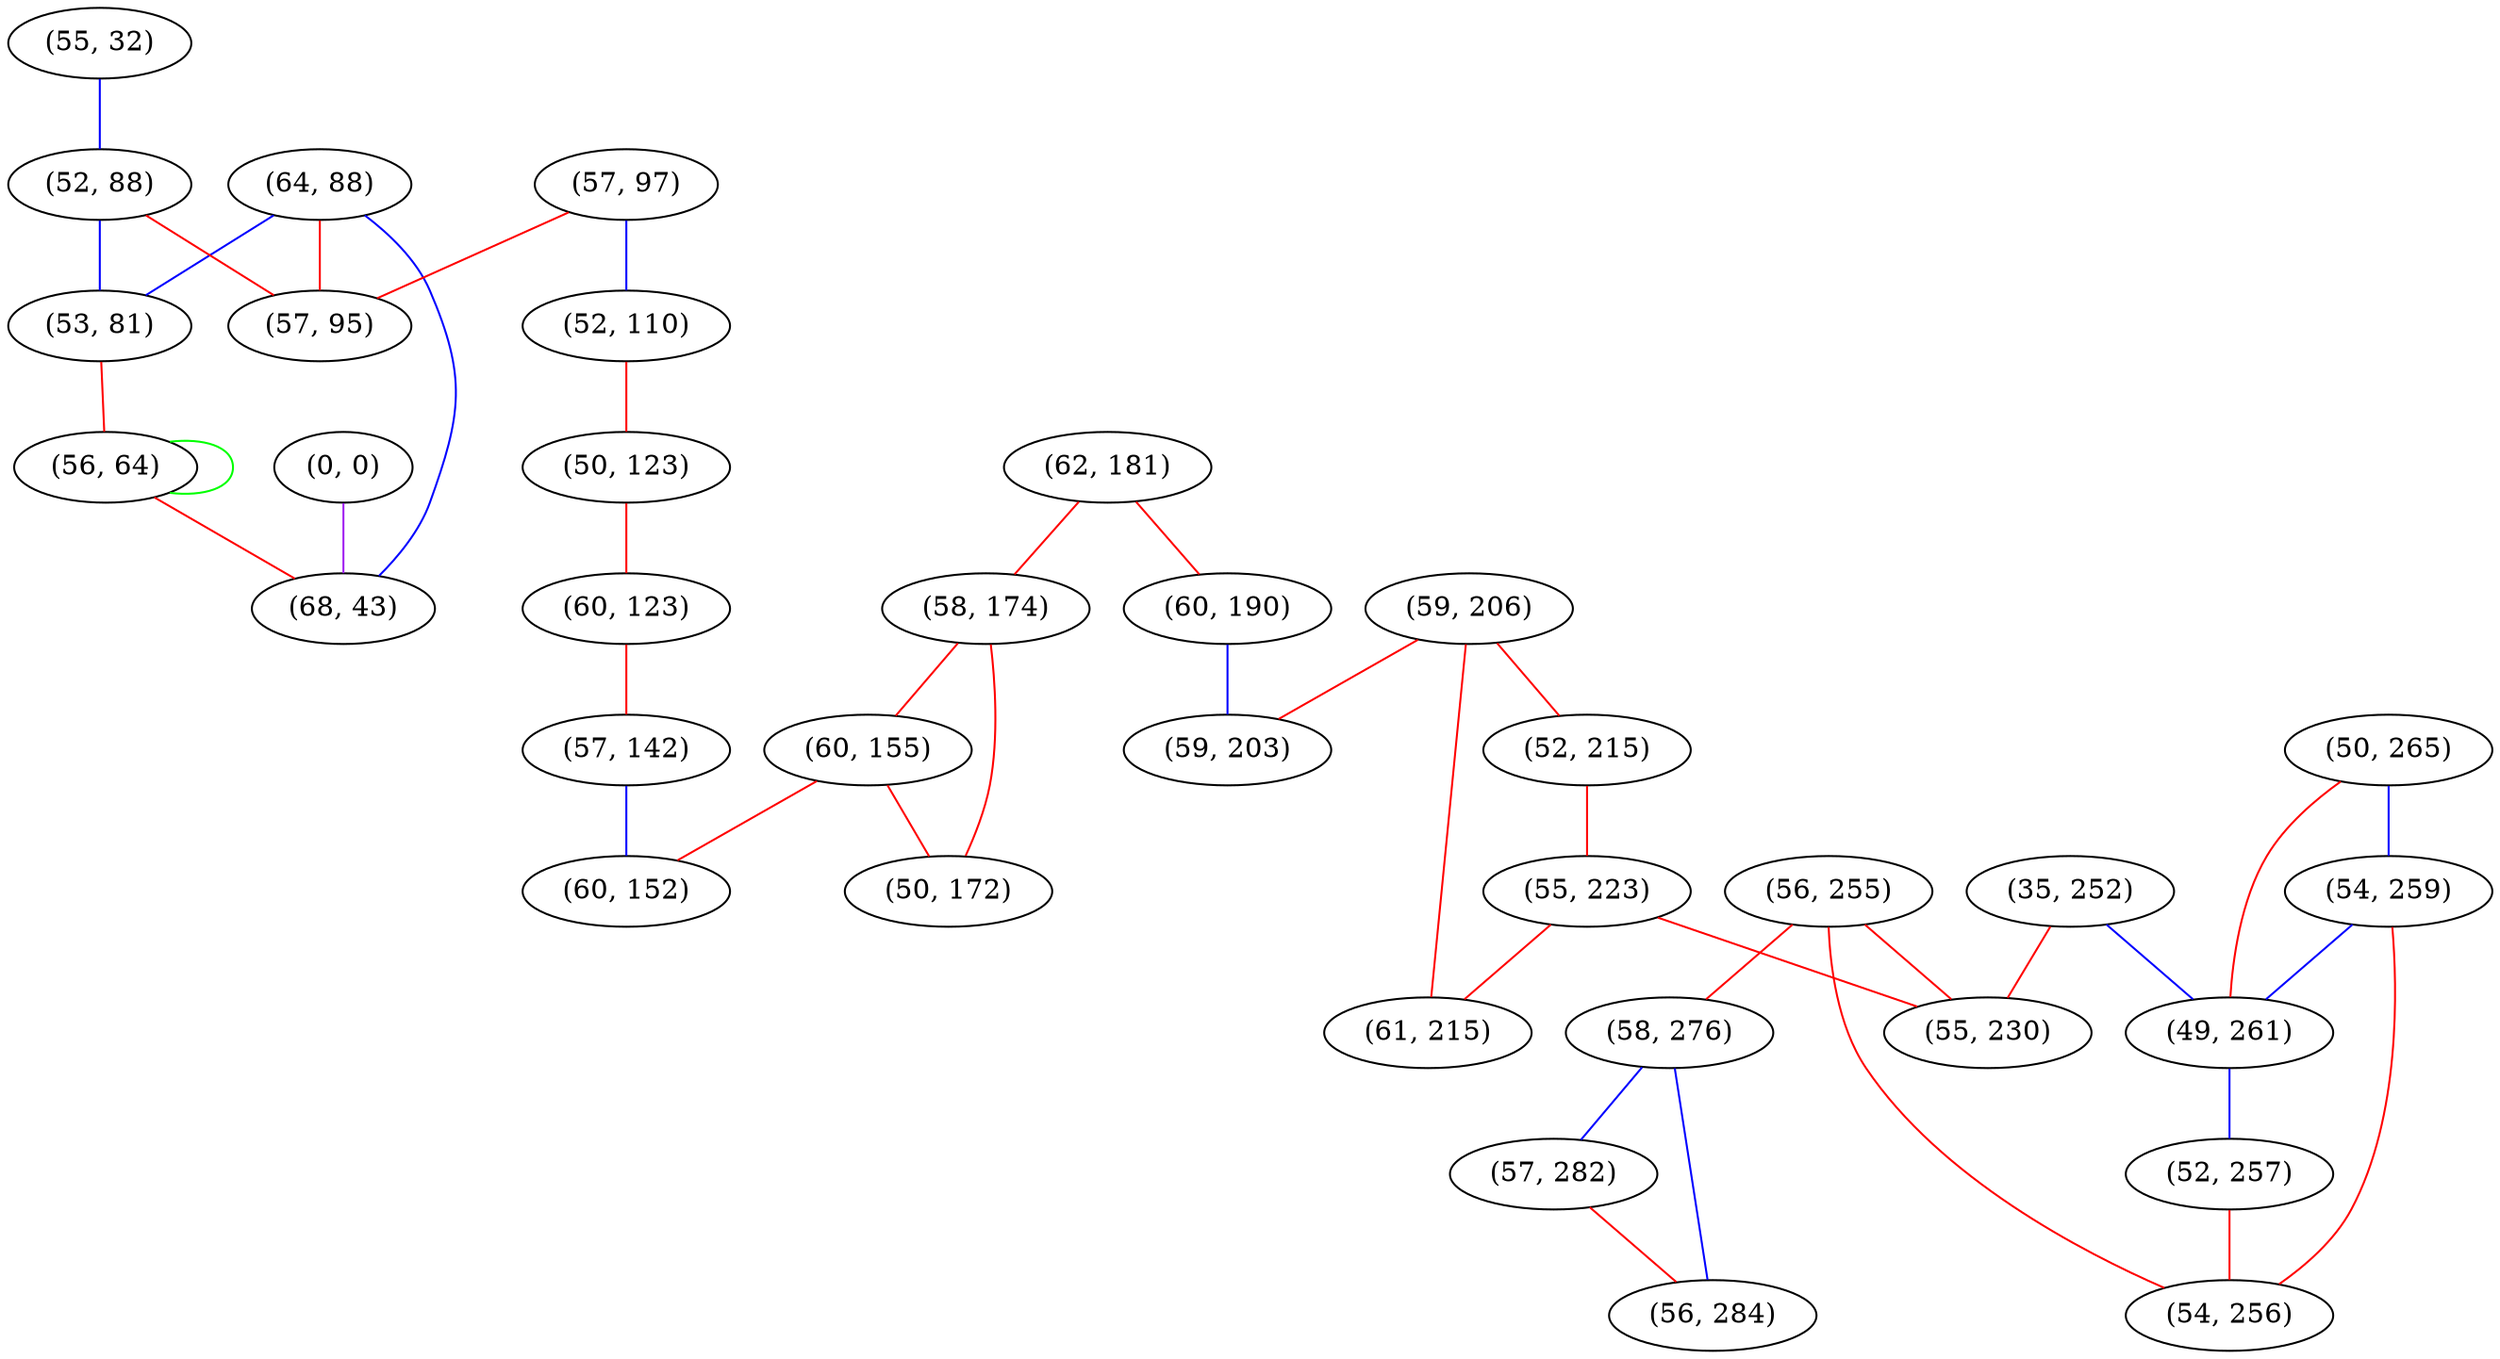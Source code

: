 graph "" {
"(64, 88)";
"(50, 265)";
"(59, 206)";
"(0, 0)";
"(35, 252)";
"(57, 97)";
"(52, 110)";
"(56, 255)";
"(62, 181)";
"(60, 190)";
"(50, 123)";
"(60, 123)";
"(55, 32)";
"(52, 215)";
"(58, 174)";
"(58, 276)";
"(52, 88)";
"(57, 282)";
"(60, 155)";
"(53, 81)";
"(55, 223)";
"(54, 259)";
"(49, 261)";
"(50, 172)";
"(57, 95)";
"(56, 284)";
"(52, 257)";
"(61, 215)";
"(57, 142)";
"(59, 203)";
"(55, 230)";
"(56, 64)";
"(54, 256)";
"(68, 43)";
"(60, 152)";
"(64, 88)" -- "(53, 81)"  [color=blue, key=0, weight=3];
"(64, 88)" -- "(68, 43)"  [color=blue, key=0, weight=3];
"(64, 88)" -- "(57, 95)"  [color=red, key=0, weight=1];
"(50, 265)" -- "(54, 259)"  [color=blue, key=0, weight=3];
"(50, 265)" -- "(49, 261)"  [color=red, key=0, weight=1];
"(59, 206)" -- "(52, 215)"  [color=red, key=0, weight=1];
"(59, 206)" -- "(61, 215)"  [color=red, key=0, weight=1];
"(59, 206)" -- "(59, 203)"  [color=red, key=0, weight=1];
"(0, 0)" -- "(68, 43)"  [color=purple, key=0, weight=4];
"(35, 252)" -- "(49, 261)"  [color=blue, key=0, weight=3];
"(35, 252)" -- "(55, 230)"  [color=red, key=0, weight=1];
"(57, 97)" -- "(52, 110)"  [color=blue, key=0, weight=3];
"(57, 97)" -- "(57, 95)"  [color=red, key=0, weight=1];
"(52, 110)" -- "(50, 123)"  [color=red, key=0, weight=1];
"(56, 255)" -- "(55, 230)"  [color=red, key=0, weight=1];
"(56, 255)" -- "(54, 256)"  [color=red, key=0, weight=1];
"(56, 255)" -- "(58, 276)"  [color=red, key=0, weight=1];
"(62, 181)" -- "(58, 174)"  [color=red, key=0, weight=1];
"(62, 181)" -- "(60, 190)"  [color=red, key=0, weight=1];
"(60, 190)" -- "(59, 203)"  [color=blue, key=0, weight=3];
"(50, 123)" -- "(60, 123)"  [color=red, key=0, weight=1];
"(60, 123)" -- "(57, 142)"  [color=red, key=0, weight=1];
"(55, 32)" -- "(52, 88)"  [color=blue, key=0, weight=3];
"(52, 215)" -- "(55, 223)"  [color=red, key=0, weight=1];
"(58, 174)" -- "(50, 172)"  [color=red, key=0, weight=1];
"(58, 174)" -- "(60, 155)"  [color=red, key=0, weight=1];
"(58, 276)" -- "(57, 282)"  [color=blue, key=0, weight=3];
"(58, 276)" -- "(56, 284)"  [color=blue, key=0, weight=3];
"(52, 88)" -- "(53, 81)"  [color=blue, key=0, weight=3];
"(52, 88)" -- "(57, 95)"  [color=red, key=0, weight=1];
"(57, 282)" -- "(56, 284)"  [color=red, key=0, weight=1];
"(60, 155)" -- "(50, 172)"  [color=red, key=0, weight=1];
"(60, 155)" -- "(60, 152)"  [color=red, key=0, weight=1];
"(53, 81)" -- "(56, 64)"  [color=red, key=0, weight=1];
"(55, 223)" -- "(55, 230)"  [color=red, key=0, weight=1];
"(55, 223)" -- "(61, 215)"  [color=red, key=0, weight=1];
"(54, 259)" -- "(49, 261)"  [color=blue, key=0, weight=3];
"(54, 259)" -- "(54, 256)"  [color=red, key=0, weight=1];
"(49, 261)" -- "(52, 257)"  [color=blue, key=0, weight=3];
"(52, 257)" -- "(54, 256)"  [color=red, key=0, weight=1];
"(57, 142)" -- "(60, 152)"  [color=blue, key=0, weight=3];
"(56, 64)" -- "(56, 64)"  [color=green, key=0, weight=2];
"(56, 64)" -- "(68, 43)"  [color=red, key=0, weight=1];
}
